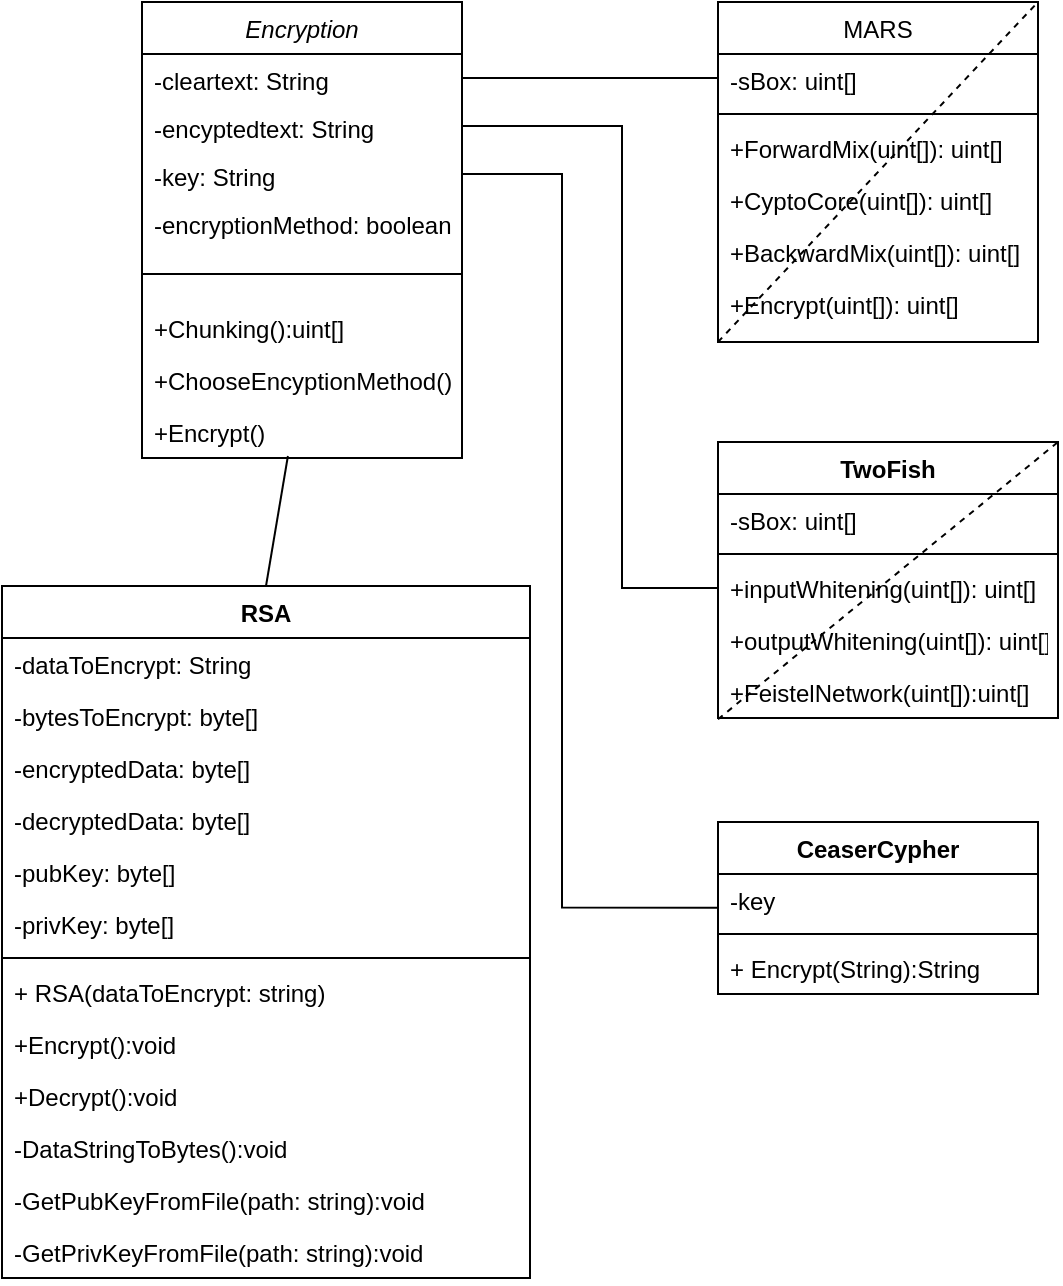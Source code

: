 <mxfile version="18.0.1" type="device"><diagram id="C5RBs43oDa-KdzZeNtuy" name="Page-1"><mxGraphModel dx="368" dy="721" grid="1" gridSize="10" guides="1" tooltips="1" connect="1" arrows="1" fold="1" page="1" pageScale="1" pageWidth="827" pageHeight="1169" math="0" shadow="0"><root><mxCell id="WIyWlLk6GJQsqaUBKTNV-0"/><mxCell id="WIyWlLk6GJQsqaUBKTNV-1" parent="WIyWlLk6GJQsqaUBKTNV-0"/><mxCell id="zkfFHV4jXpPFQw0GAbJ--0" value="Encryption" style="swimlane;fontStyle=2;align=center;verticalAlign=top;childLayout=stackLayout;horizontal=1;startSize=26;horizontalStack=0;resizeParent=1;resizeLast=0;collapsible=1;marginBottom=0;rounded=0;shadow=0;strokeWidth=1;" parent="WIyWlLk6GJQsqaUBKTNV-1" vertex="1"><mxGeometry x="220" y="120" width="160" height="228" as="geometry"><mxRectangle x="230" y="140" width="160" height="26" as="alternateBounds"/></mxGeometry></mxCell><mxCell id="zkfFHV4jXpPFQw0GAbJ--1" value="-cleartext: String" style="text;align=left;verticalAlign=top;spacingLeft=4;spacingRight=4;overflow=hidden;rotatable=0;points=[[0,0.5],[1,0.5]];portConstraint=eastwest;" parent="zkfFHV4jXpPFQw0GAbJ--0" vertex="1"><mxGeometry y="26" width="160" height="24" as="geometry"/></mxCell><mxCell id="X9prJP2SPEjW0zn2aLa6-2" value="-encyptedtext: String" style="text;align=left;verticalAlign=top;spacingLeft=4;spacingRight=4;overflow=hidden;rotatable=0;points=[[0,0.5],[1,0.5]];portConstraint=eastwest;" parent="zkfFHV4jXpPFQw0GAbJ--0" vertex="1"><mxGeometry y="50" width="160" height="24" as="geometry"/></mxCell><mxCell id="X9prJP2SPEjW0zn2aLa6-3" value="-key: String" style="text;align=left;verticalAlign=top;spacingLeft=4;spacingRight=4;overflow=hidden;rotatable=0;points=[[0,0.5],[1,0.5]];portConstraint=eastwest;" parent="zkfFHV4jXpPFQw0GAbJ--0" vertex="1"><mxGeometry y="74" width="160" height="24" as="geometry"/></mxCell><mxCell id="LYHxTV_q-xc3YEyQ7yke-19" value="-encryptionMethod: boolean" style="text;align=left;verticalAlign=top;spacingLeft=4;spacingRight=4;overflow=hidden;rotatable=0;points=[[0,0.5],[1,0.5]];portConstraint=eastwest;" vertex="1" parent="zkfFHV4jXpPFQw0GAbJ--0"><mxGeometry y="98" width="160" height="24" as="geometry"/></mxCell><mxCell id="zkfFHV4jXpPFQw0GAbJ--4" value="" style="line;html=1;strokeWidth=1;align=left;verticalAlign=middle;spacingTop=-1;spacingLeft=3;spacingRight=3;rotatable=0;labelPosition=right;points=[];portConstraint=eastwest;" parent="zkfFHV4jXpPFQw0GAbJ--0" vertex="1"><mxGeometry y="122" width="160" height="28" as="geometry"/></mxCell><mxCell id="zkfFHV4jXpPFQw0GAbJ--5" value="+Chunking():uint[]" style="text;align=left;verticalAlign=top;spacingLeft=4;spacingRight=4;overflow=hidden;rotatable=0;points=[[0,0.5],[1,0.5]];portConstraint=eastwest;" parent="zkfFHV4jXpPFQw0GAbJ--0" vertex="1"><mxGeometry y="150" width="160" height="26" as="geometry"/></mxCell><mxCell id="X9prJP2SPEjW0zn2aLa6-1" value="+ChooseEncyptionMethod()" style="text;align=left;verticalAlign=top;spacingLeft=4;spacingRight=4;overflow=hidden;rotatable=0;points=[[0,0.5],[1,0.5]];portConstraint=eastwest;" parent="zkfFHV4jXpPFQw0GAbJ--0" vertex="1"><mxGeometry y="176" width="160" height="26" as="geometry"/></mxCell><mxCell id="X9prJP2SPEjW0zn2aLa6-6" value="+Encrypt()" style="text;align=left;verticalAlign=top;spacingLeft=4;spacingRight=4;overflow=hidden;rotatable=0;points=[[0,0.5],[1,0.5]];portConstraint=eastwest;" parent="zkfFHV4jXpPFQw0GAbJ--0" vertex="1"><mxGeometry y="202" width="160" height="26" as="geometry"/></mxCell><mxCell id="zkfFHV4jXpPFQw0GAbJ--17" value="MARS" style="swimlane;fontStyle=0;align=center;verticalAlign=top;childLayout=stackLayout;horizontal=1;startSize=26;horizontalStack=0;resizeParent=1;resizeLast=0;collapsible=1;marginBottom=0;rounded=0;shadow=0;strokeWidth=1;" parent="WIyWlLk6GJQsqaUBKTNV-1" vertex="1"><mxGeometry x="508" y="120" width="160" height="170" as="geometry"><mxRectangle x="550" y="140" width="160" height="26" as="alternateBounds"/></mxGeometry></mxCell><mxCell id="zkfFHV4jXpPFQw0GAbJ--18" value="-sBox: uint[]" style="text;align=left;verticalAlign=top;spacingLeft=4;spacingRight=4;overflow=hidden;rotatable=0;points=[[0,0.5],[1,0.5]];portConstraint=eastwest;" parent="zkfFHV4jXpPFQw0GAbJ--17" vertex="1"><mxGeometry y="26" width="160" height="26" as="geometry"/></mxCell><mxCell id="zkfFHV4jXpPFQw0GAbJ--23" value="" style="line;html=1;strokeWidth=1;align=left;verticalAlign=middle;spacingTop=-1;spacingLeft=3;spacingRight=3;rotatable=0;labelPosition=right;points=[];portConstraint=eastwest;" parent="zkfFHV4jXpPFQw0GAbJ--17" vertex="1"><mxGeometry y="52" width="160" height="8" as="geometry"/></mxCell><mxCell id="zkfFHV4jXpPFQw0GAbJ--24" value="+ForwardMix(uint[]): uint[]" style="text;align=left;verticalAlign=top;spacingLeft=4;spacingRight=4;overflow=hidden;rotatable=0;points=[[0,0.5],[1,0.5]];portConstraint=eastwest;" parent="zkfFHV4jXpPFQw0GAbJ--17" vertex="1"><mxGeometry y="60" width="160" height="26" as="geometry"/></mxCell><mxCell id="zkfFHV4jXpPFQw0GAbJ--25" value="+CyptoCore(uint[]): uint[]" style="text;align=left;verticalAlign=top;spacingLeft=4;spacingRight=4;overflow=hidden;rotatable=0;points=[[0,0.5],[1,0.5]];portConstraint=eastwest;" parent="zkfFHV4jXpPFQw0GAbJ--17" vertex="1"><mxGeometry y="86" width="160" height="26" as="geometry"/></mxCell><mxCell id="X9prJP2SPEjW0zn2aLa6-4" value="+BackwardMix(uint[]): uint[]" style="text;align=left;verticalAlign=top;spacingLeft=4;spacingRight=4;overflow=hidden;rotatable=0;points=[[0,0.5],[1,0.5]];portConstraint=eastwest;" parent="zkfFHV4jXpPFQw0GAbJ--17" vertex="1"><mxGeometry y="112" width="160" height="26" as="geometry"/></mxCell><mxCell id="X9prJP2SPEjW0zn2aLa6-5" value="+Encrypt(uint[]): uint[]" style="text;align=left;verticalAlign=top;spacingLeft=4;spacingRight=4;overflow=hidden;rotatable=0;points=[[0,0.5],[1,0.5]];portConstraint=eastwest;" parent="zkfFHV4jXpPFQw0GAbJ--17" vertex="1"><mxGeometry y="138" width="160" height="26" as="geometry"/></mxCell><mxCell id="X9prJP2SPEjW0zn2aLa6-7" value="TwoFish" style="swimlane;fontStyle=1;align=center;verticalAlign=top;childLayout=stackLayout;horizontal=1;startSize=26;horizontalStack=0;resizeParent=1;resizeParentMax=0;resizeLast=0;collapsible=1;marginBottom=0;" parent="WIyWlLk6GJQsqaUBKTNV-1" vertex="1"><mxGeometry x="508" y="340" width="170" height="138" as="geometry"/></mxCell><mxCell id="X9prJP2SPEjW0zn2aLa6-8" value="-sBox: uint[]" style="text;strokeColor=none;fillColor=none;align=left;verticalAlign=top;spacingLeft=4;spacingRight=4;overflow=hidden;rotatable=0;points=[[0,0.5],[1,0.5]];portConstraint=eastwest;" parent="X9prJP2SPEjW0zn2aLa6-7" vertex="1"><mxGeometry y="26" width="170" height="26" as="geometry"/></mxCell><mxCell id="X9prJP2SPEjW0zn2aLa6-9" value="" style="line;strokeWidth=1;fillColor=none;align=left;verticalAlign=middle;spacingTop=-1;spacingLeft=3;spacingRight=3;rotatable=0;labelPosition=right;points=[];portConstraint=eastwest;" parent="X9prJP2SPEjW0zn2aLa6-7" vertex="1"><mxGeometry y="52" width="170" height="8" as="geometry"/></mxCell><mxCell id="X9prJP2SPEjW0zn2aLa6-10" value="+inputWhitening(uint[]): uint[]" style="text;strokeColor=none;fillColor=none;align=left;verticalAlign=top;spacingLeft=4;spacingRight=4;overflow=hidden;rotatable=0;points=[[0,0.5],[1,0.5]];portConstraint=eastwest;" parent="X9prJP2SPEjW0zn2aLa6-7" vertex="1"><mxGeometry y="60" width="170" height="26" as="geometry"/></mxCell><mxCell id="X9prJP2SPEjW0zn2aLa6-12" value="+outputWhitening(uint[]): uint[]" style="text;strokeColor=none;fillColor=none;align=left;verticalAlign=top;spacingLeft=4;spacingRight=4;overflow=hidden;rotatable=0;points=[[0,0.5],[1,0.5]];portConstraint=eastwest;" parent="X9prJP2SPEjW0zn2aLa6-7" vertex="1"><mxGeometry y="86" width="170" height="26" as="geometry"/></mxCell><mxCell id="X9prJP2SPEjW0zn2aLa6-13" value="+FeistelNetwork(uint[]):uint[]" style="text;strokeColor=none;fillColor=none;align=left;verticalAlign=top;spacingLeft=4;spacingRight=4;overflow=hidden;rotatable=0;points=[[0,0.5],[1,0.5]];portConstraint=eastwest;" parent="X9prJP2SPEjW0zn2aLa6-7" vertex="1"><mxGeometry y="112" width="170" height="26" as="geometry"/></mxCell><mxCell id="LYHxTV_q-xc3YEyQ7yke-2" value="" style="endArrow=none;dashed=1;html=1;rounded=0;entryX=1;entryY=0;entryDx=0;entryDy=0;exitX=0;exitY=1.024;exitDx=0;exitDy=0;exitPerimeter=0;" edge="1" parent="X9prJP2SPEjW0zn2aLa6-7" source="X9prJP2SPEjW0zn2aLa6-13"><mxGeometry width="50" height="50" relative="1" as="geometry"><mxPoint x="-28" y="100" as="sourcePoint"/><mxPoint x="170" as="targetPoint"/></mxGeometry></mxCell><mxCell id="X9prJP2SPEjW0zn2aLa6-14" value="CeaserCypher" style="swimlane;fontStyle=1;align=center;verticalAlign=top;childLayout=stackLayout;horizontal=1;startSize=26;horizontalStack=0;resizeParent=1;resizeParentMax=0;resizeLast=0;collapsible=1;marginBottom=0;" parent="WIyWlLk6GJQsqaUBKTNV-1" vertex="1"><mxGeometry x="508" y="530" width="160" height="86" as="geometry"/></mxCell><mxCell id="X9prJP2SPEjW0zn2aLa6-15" value="-key" style="text;strokeColor=none;fillColor=none;align=left;verticalAlign=top;spacingLeft=4;spacingRight=4;overflow=hidden;rotatable=0;points=[[0,0.5],[1,0.5]];portConstraint=eastwest;" parent="X9prJP2SPEjW0zn2aLa6-14" vertex="1"><mxGeometry y="26" width="160" height="26" as="geometry"/></mxCell><mxCell id="X9prJP2SPEjW0zn2aLa6-16" value="" style="line;strokeWidth=1;fillColor=none;align=left;verticalAlign=middle;spacingTop=-1;spacingLeft=3;spacingRight=3;rotatable=0;labelPosition=right;points=[];portConstraint=eastwest;" parent="X9prJP2SPEjW0zn2aLa6-14" vertex="1"><mxGeometry y="52" width="160" height="8" as="geometry"/></mxCell><mxCell id="X9prJP2SPEjW0zn2aLa6-17" value="+ Encrypt(String):String" style="text;strokeColor=none;fillColor=none;align=left;verticalAlign=top;spacingLeft=4;spacingRight=4;overflow=hidden;rotatable=0;points=[[0,0.5],[1,0.5]];portConstraint=eastwest;" parent="X9prJP2SPEjW0zn2aLa6-14" vertex="1"><mxGeometry y="60" width="160" height="26" as="geometry"/></mxCell><mxCell id="X9prJP2SPEjW0zn2aLa6-18" value="" style="endArrow=none;html=1;edgeStyle=orthogonalEdgeStyle;rounded=0;exitX=1;exitY=0.5;exitDx=0;exitDy=0;entryX=0;entryY=0.5;entryDx=0;entryDy=0;" parent="WIyWlLk6GJQsqaUBKTNV-1" source="zkfFHV4jXpPFQw0GAbJ--1" target="zkfFHV4jXpPFQw0GAbJ--18" edge="1"><mxGeometry relative="1" as="geometry"><mxPoint x="360" y="400" as="sourcePoint"/><mxPoint x="520" y="400" as="targetPoint"/><Array as="points"><mxPoint x="508" y="158"/></Array></mxGeometry></mxCell><mxCell id="X9prJP2SPEjW0zn2aLa6-21" value="" style="endArrow=none;html=1;edgeStyle=orthogonalEdgeStyle;rounded=0;exitX=1;exitY=0.5;exitDx=0;exitDy=0;entryX=0;entryY=0.5;entryDx=0;entryDy=0;" parent="WIyWlLk6GJQsqaUBKTNV-1" source="X9prJP2SPEjW0zn2aLa6-2" target="X9prJP2SPEjW0zn2aLa6-10" edge="1"><mxGeometry relative="1" as="geometry"><mxPoint x="350" y="220" as="sourcePoint"/><mxPoint x="510" y="220" as="targetPoint"/><Array as="points"><mxPoint x="460" y="182"/><mxPoint x="460" y="413"/></Array></mxGeometry></mxCell><mxCell id="X9prJP2SPEjW0zn2aLa6-24" value="" style="endArrow=none;html=1;edgeStyle=orthogonalEdgeStyle;rounded=0;exitX=1;exitY=0.5;exitDx=0;exitDy=0;entryX=-0.003;entryY=0.648;entryDx=0;entryDy=0;entryPerimeter=0;" parent="WIyWlLk6GJQsqaUBKTNV-1" source="X9prJP2SPEjW0zn2aLa6-3" target="X9prJP2SPEjW0zn2aLa6-15" edge="1"><mxGeometry relative="1" as="geometry"><mxPoint x="350" y="390" as="sourcePoint"/><mxPoint x="510" y="390" as="targetPoint"/><Array as="points"><mxPoint x="430" y="206"/><mxPoint x="430" y="573"/></Array></mxGeometry></mxCell><mxCell id="LYHxTV_q-xc3YEyQ7yke-1" value="" style="endArrow=none;dashed=1;html=1;rounded=0;entryX=1;entryY=0;entryDx=0;entryDy=0;exitX=0;exitY=1;exitDx=0;exitDy=0;" edge="1" parent="WIyWlLk6GJQsqaUBKTNV-1" source="zkfFHV4jXpPFQw0GAbJ--17" target="zkfFHV4jXpPFQw0GAbJ--17"><mxGeometry width="50" height="50" relative="1" as="geometry"><mxPoint x="390" y="370" as="sourcePoint"/><mxPoint x="440" y="320" as="targetPoint"/></mxGeometry></mxCell><mxCell id="LYHxTV_q-xc3YEyQ7yke-3" value="RSA" style="swimlane;fontStyle=1;align=center;verticalAlign=top;childLayout=stackLayout;horizontal=1;startSize=26;horizontalStack=0;resizeParent=1;resizeParentMax=0;resizeLast=0;collapsible=1;marginBottom=0;" vertex="1" parent="WIyWlLk6GJQsqaUBKTNV-1"><mxGeometry x="150" y="412" width="264" height="346" as="geometry"/></mxCell><mxCell id="LYHxTV_q-xc3YEyQ7yke-4" value="-dataToEncrypt: String" style="text;strokeColor=none;fillColor=none;align=left;verticalAlign=top;spacingLeft=4;spacingRight=4;overflow=hidden;rotatable=0;points=[[0,0.5],[1,0.5]];portConstraint=eastwest;" vertex="1" parent="LYHxTV_q-xc3YEyQ7yke-3"><mxGeometry y="26" width="264" height="26" as="geometry"/></mxCell><mxCell id="LYHxTV_q-xc3YEyQ7yke-7" value="-bytesToEncrypt: byte[]" style="text;strokeColor=none;fillColor=none;align=left;verticalAlign=top;spacingLeft=4;spacingRight=4;overflow=hidden;rotatable=0;points=[[0,0.5],[1,0.5]];portConstraint=eastwest;" vertex="1" parent="LYHxTV_q-xc3YEyQ7yke-3"><mxGeometry y="52" width="264" height="26" as="geometry"/></mxCell><mxCell id="LYHxTV_q-xc3YEyQ7yke-8" value="-encryptedData: byte[]" style="text;strokeColor=none;fillColor=none;align=left;verticalAlign=top;spacingLeft=4;spacingRight=4;overflow=hidden;rotatable=0;points=[[0,0.5],[1,0.5]];portConstraint=eastwest;" vertex="1" parent="LYHxTV_q-xc3YEyQ7yke-3"><mxGeometry y="78" width="264" height="26" as="geometry"/></mxCell><mxCell id="LYHxTV_q-xc3YEyQ7yke-9" value="-decryptedData: byte[]" style="text;strokeColor=none;fillColor=none;align=left;verticalAlign=top;spacingLeft=4;spacingRight=4;overflow=hidden;rotatable=0;points=[[0,0.5],[1,0.5]];portConstraint=eastwest;" vertex="1" parent="LYHxTV_q-xc3YEyQ7yke-3"><mxGeometry y="104" width="264" height="26" as="geometry"/></mxCell><mxCell id="LYHxTV_q-xc3YEyQ7yke-10" value="-pubKey: byte[]" style="text;strokeColor=none;fillColor=none;align=left;verticalAlign=top;spacingLeft=4;spacingRight=4;overflow=hidden;rotatable=0;points=[[0,0.5],[1,0.5]];portConstraint=eastwest;" vertex="1" parent="LYHxTV_q-xc3YEyQ7yke-3"><mxGeometry y="130" width="264" height="26" as="geometry"/></mxCell><mxCell id="LYHxTV_q-xc3YEyQ7yke-11" value="-privKey: byte[]" style="text;strokeColor=none;fillColor=none;align=left;verticalAlign=top;spacingLeft=4;spacingRight=4;overflow=hidden;rotatable=0;points=[[0,0.5],[1,0.5]];portConstraint=eastwest;" vertex="1" parent="LYHxTV_q-xc3YEyQ7yke-3"><mxGeometry y="156" width="264" height="26" as="geometry"/></mxCell><mxCell id="LYHxTV_q-xc3YEyQ7yke-5" value="" style="line;strokeWidth=1;fillColor=none;align=left;verticalAlign=middle;spacingTop=-1;spacingLeft=3;spacingRight=3;rotatable=0;labelPosition=right;points=[];portConstraint=eastwest;" vertex="1" parent="LYHxTV_q-xc3YEyQ7yke-3"><mxGeometry y="182" width="264" height="8" as="geometry"/></mxCell><mxCell id="LYHxTV_q-xc3YEyQ7yke-6" value="+ RSA(dataToEncrypt: string)" style="text;strokeColor=none;fillColor=none;align=left;verticalAlign=top;spacingLeft=4;spacingRight=4;overflow=hidden;rotatable=0;points=[[0,0.5],[1,0.5]];portConstraint=eastwest;" vertex="1" parent="LYHxTV_q-xc3YEyQ7yke-3"><mxGeometry y="190" width="264" height="26" as="geometry"/></mxCell><mxCell id="LYHxTV_q-xc3YEyQ7yke-12" value="+Encrypt():void" style="text;strokeColor=none;fillColor=none;align=left;verticalAlign=top;spacingLeft=4;spacingRight=4;overflow=hidden;rotatable=0;points=[[0,0.5],[1,0.5]];portConstraint=eastwest;" vertex="1" parent="LYHxTV_q-xc3YEyQ7yke-3"><mxGeometry y="216" width="264" height="26" as="geometry"/></mxCell><mxCell id="LYHxTV_q-xc3YEyQ7yke-15" value="+Decrypt():void" style="text;strokeColor=none;fillColor=none;align=left;verticalAlign=top;spacingLeft=4;spacingRight=4;overflow=hidden;rotatable=0;points=[[0,0.5],[1,0.5]];portConstraint=eastwest;" vertex="1" parent="LYHxTV_q-xc3YEyQ7yke-3"><mxGeometry y="242" width="264" height="26" as="geometry"/></mxCell><mxCell id="LYHxTV_q-xc3YEyQ7yke-13" value="-DataStringToBytes():void" style="text;strokeColor=none;fillColor=none;align=left;verticalAlign=top;spacingLeft=4;spacingRight=4;overflow=hidden;rotatable=0;points=[[0,0.5],[1,0.5]];portConstraint=eastwest;" vertex="1" parent="LYHxTV_q-xc3YEyQ7yke-3"><mxGeometry y="268" width="264" height="26" as="geometry"/></mxCell><mxCell id="LYHxTV_q-xc3YEyQ7yke-14" value="-GetPubKeyFromFile(path: string):void" style="text;strokeColor=none;fillColor=none;align=left;verticalAlign=top;spacingLeft=4;spacingRight=4;overflow=hidden;rotatable=0;points=[[0,0.5],[1,0.5]];portConstraint=eastwest;" vertex="1" parent="LYHxTV_q-xc3YEyQ7yke-3"><mxGeometry y="294" width="264" height="26" as="geometry"/></mxCell><mxCell id="LYHxTV_q-xc3YEyQ7yke-16" value="-GetPrivKeyFromFile(path: string):void" style="text;strokeColor=none;fillColor=none;align=left;verticalAlign=top;spacingLeft=4;spacingRight=4;overflow=hidden;rotatable=0;points=[[0,0.5],[1,0.5]];portConstraint=eastwest;" vertex="1" parent="LYHxTV_q-xc3YEyQ7yke-3"><mxGeometry y="320" width="264" height="26" as="geometry"/></mxCell><mxCell id="LYHxTV_q-xc3YEyQ7yke-18" value="" style="endArrow=none;html=1;rounded=0;entryX=0.456;entryY=0.962;entryDx=0;entryDy=0;entryPerimeter=0;exitX=0.5;exitY=0;exitDx=0;exitDy=0;" edge="1" parent="WIyWlLk6GJQsqaUBKTNV-1" source="LYHxTV_q-xc3YEyQ7yke-3" target="X9prJP2SPEjW0zn2aLa6-6"><mxGeometry width="50" height="50" relative="1" as="geometry"><mxPoint x="430" y="470" as="sourcePoint"/><mxPoint x="480" y="420" as="targetPoint"/></mxGeometry></mxCell></root></mxGraphModel></diagram></mxfile>